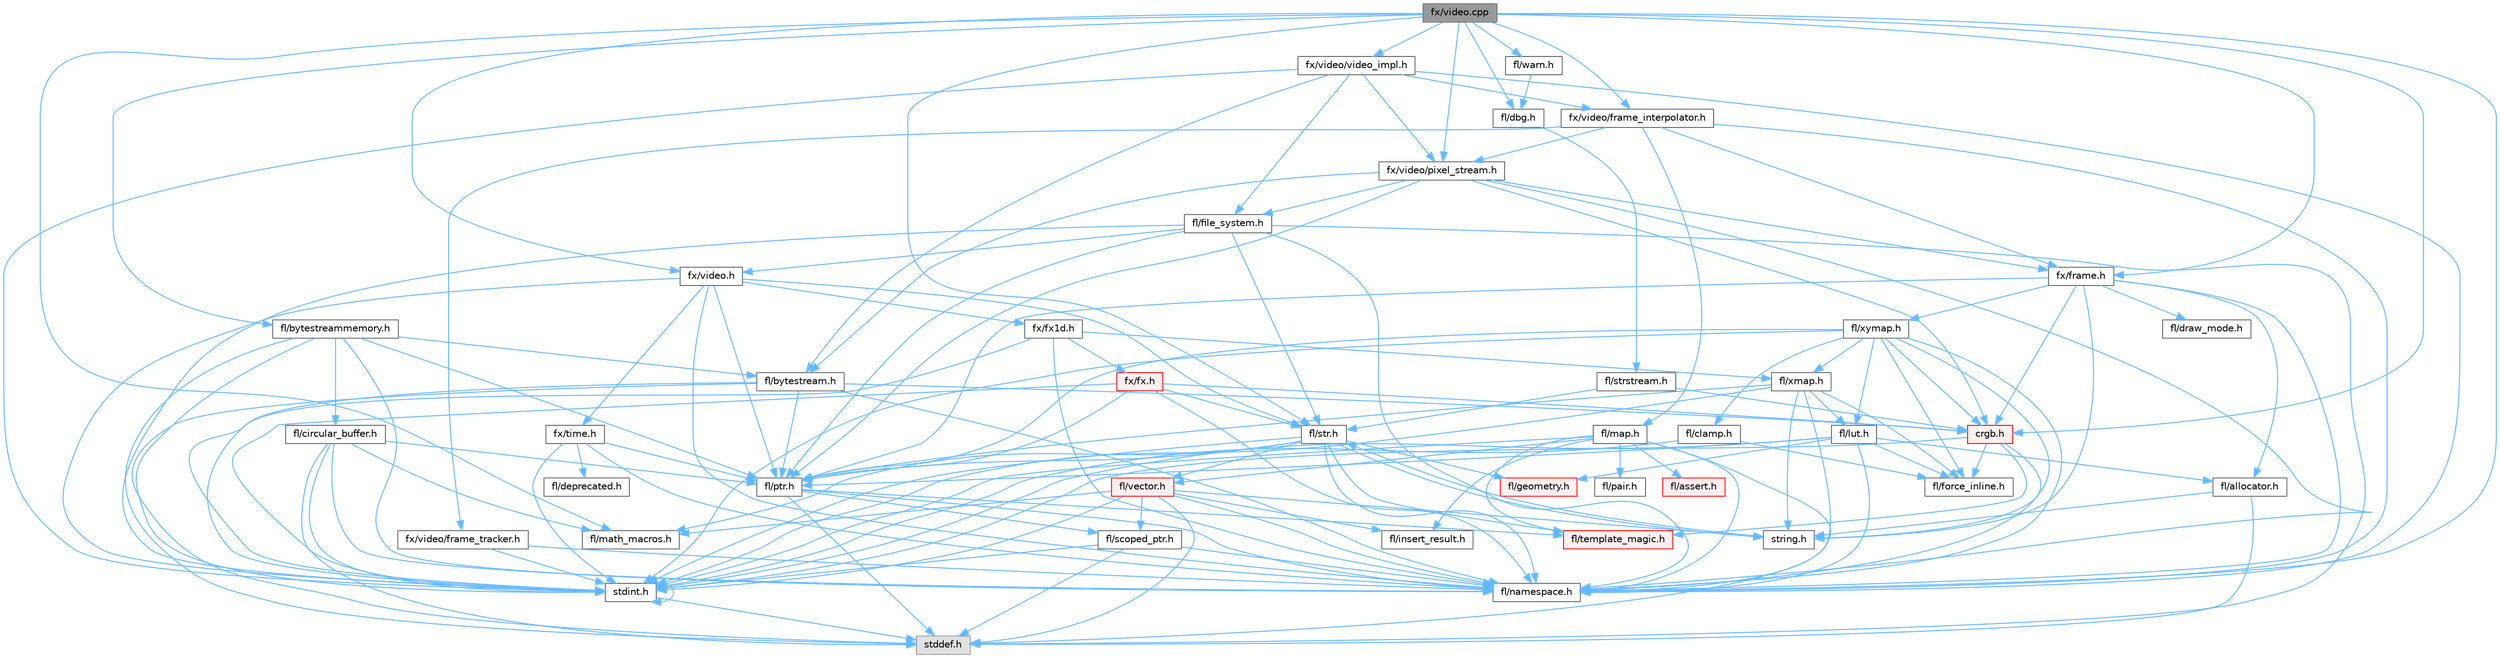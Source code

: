 digraph "fx/video.cpp"
{
 // INTERACTIVE_SVG=YES
 // LATEX_PDF_SIZE
  bgcolor="transparent";
  edge [fontname=Helvetica,fontsize=10,labelfontname=Helvetica,labelfontsize=10];
  node [fontname=Helvetica,fontsize=10,shape=box,height=0.2,width=0.4];
  Node1 [id="Node000001",label="fx/video.cpp",height=0.2,width=0.4,color="gray40", fillcolor="grey60", style="filled", fontcolor="black",tooltip=" "];
  Node1 -> Node2 [id="edge1_Node000001_Node000002",color="steelblue1",style="solid",tooltip=" "];
  Node2 [id="Node000002",label="fx/video.h",height=0.2,width=0.4,color="grey40", fillcolor="white", style="filled",URL="$dd/d78/video_8h.html",tooltip=" "];
  Node2 -> Node3 [id="edge2_Node000002_Node000003",color="steelblue1",style="solid",tooltip=" "];
  Node3 [id="Node000003",label="stdint.h",height=0.2,width=0.4,color="grey40", fillcolor="white", style="filled",URL="$df/dd8/stdint_8h.html",tooltip=" "];
  Node3 -> Node4 [id="edge3_Node000003_Node000004",color="steelblue1",style="solid",tooltip=" "];
  Node4 [id="Node000004",label="stddef.h",height=0.2,width=0.4,color="grey60", fillcolor="#E0E0E0", style="filled",tooltip=" "];
  Node3 -> Node3 [id="edge4_Node000003_Node000003",color="steelblue1",style="solid",tooltip=" "];
  Node2 -> Node5 [id="edge5_Node000002_Node000005",color="steelblue1",style="solid",tooltip=" "];
  Node5 [id="Node000005",label="fl/namespace.h",height=0.2,width=0.4,color="grey40", fillcolor="white", style="filled",URL="$df/d2a/namespace_8h.html",tooltip="Implements the FastLED namespace macros."];
  Node2 -> Node6 [id="edge6_Node000002_Node000006",color="steelblue1",style="solid",tooltip=" "];
  Node6 [id="Node000006",label="fl/ptr.h",height=0.2,width=0.4,color="grey40", fillcolor="white", style="filled",URL="$dd/d98/ptr_8h.html",tooltip=" "];
  Node6 -> Node4 [id="edge7_Node000006_Node000004",color="steelblue1",style="solid",tooltip=" "];
  Node6 -> Node5 [id="edge8_Node000006_Node000005",color="steelblue1",style="solid",tooltip=" "];
  Node6 -> Node7 [id="edge9_Node000006_Node000007",color="steelblue1",style="solid",tooltip=" "];
  Node7 [id="Node000007",label="fl/scoped_ptr.h",height=0.2,width=0.4,color="grey40", fillcolor="white", style="filled",URL="$d0/d44/scoped__ptr_8h.html",tooltip=" "];
  Node7 -> Node4 [id="edge10_Node000007_Node000004",color="steelblue1",style="solid",tooltip=" "];
  Node7 -> Node3 [id="edge11_Node000007_Node000003",color="steelblue1",style="solid",tooltip=" "];
  Node7 -> Node5 [id="edge12_Node000007_Node000005",color="steelblue1",style="solid",tooltip=" "];
  Node6 -> Node8 [id="edge13_Node000006_Node000008",color="steelblue1",style="solid",tooltip=" "];
  Node8 [id="Node000008",label="fl/template_magic.h",height=0.2,width=0.4,color="red", fillcolor="#FFF0F0", style="filled",URL="$d8/d0c/template__magic_8h.html",tooltip=" "];
  Node2 -> Node10 [id="edge14_Node000002_Node000010",color="steelblue1",style="solid",tooltip=" "];
  Node10 [id="Node000010",label="fl/str.h",height=0.2,width=0.4,color="grey40", fillcolor="white", style="filled",URL="$d1/d93/str_8h.html",tooltip=" "];
  Node10 -> Node3 [id="edge15_Node000010_Node000003",color="steelblue1",style="solid",tooltip=" "];
  Node10 -> Node11 [id="edge16_Node000010_Node000011",color="steelblue1",style="solid",tooltip=" "];
  Node11 [id="Node000011",label="string.h",height=0.2,width=0.4,color="grey40", fillcolor="white", style="filled",URL="$da/d66/string_8h.html",tooltip=" "];
  Node11 -> Node10 [id="edge17_Node000011_Node000010",color="steelblue1",style="solid",tooltip=" "];
  Node10 -> Node12 [id="edge18_Node000010_Node000012",color="steelblue1",style="solid",tooltip=" "];
  Node12 [id="Node000012",label="fl/geometry.h",height=0.2,width=0.4,color="red", fillcolor="#FFF0F0", style="filled",URL="$d4/d67/geometry_8h.html",tooltip=" "];
  Node10 -> Node17 [id="edge19_Node000010_Node000017",color="steelblue1",style="solid",tooltip=" "];
  Node17 [id="Node000017",label="fl/math_macros.h",height=0.2,width=0.4,color="grey40", fillcolor="white", style="filled",URL="$d8/db8/math__macros_8h.html",tooltip=" "];
  Node10 -> Node5 [id="edge20_Node000010_Node000005",color="steelblue1",style="solid",tooltip=" "];
  Node10 -> Node6 [id="edge21_Node000010_Node000006",color="steelblue1",style="solid",tooltip=" "];
  Node10 -> Node8 [id="edge22_Node000010_Node000008",color="steelblue1",style="solid",tooltip=" "];
  Node10 -> Node18 [id="edge23_Node000010_Node000018",color="steelblue1",style="solid",tooltip=" "];
  Node18 [id="Node000018",label="fl/vector.h",height=0.2,width=0.4,color="red", fillcolor="#FFF0F0", style="filled",URL="$d6/d68/vector_8h.html",tooltip=" "];
  Node18 -> Node4 [id="edge24_Node000018_Node000004",color="steelblue1",style="solid",tooltip=" "];
  Node18 -> Node3 [id="edge25_Node000018_Node000003",color="steelblue1",style="solid",tooltip=" "];
  Node18 -> Node11 [id="edge26_Node000018_Node000011",color="steelblue1",style="solid",tooltip=" "];
  Node18 -> Node20 [id="edge27_Node000018_Node000020",color="steelblue1",style="solid",tooltip=" "];
  Node20 [id="Node000020",label="fl/insert_result.h",height=0.2,width=0.4,color="grey40", fillcolor="white", style="filled",URL="$d1/d22/insert__result_8h.html",tooltip=" "];
  Node18 -> Node17 [id="edge28_Node000018_Node000017",color="steelblue1",style="solid",tooltip=" "];
  Node18 -> Node5 [id="edge29_Node000018_Node000005",color="steelblue1",style="solid",tooltip=" "];
  Node18 -> Node7 [id="edge30_Node000018_Node000007",color="steelblue1",style="solid",tooltip=" "];
  Node2 -> Node22 [id="edge31_Node000002_Node000022",color="steelblue1",style="solid",tooltip=" "];
  Node22 [id="Node000022",label="fx/fx1d.h",height=0.2,width=0.4,color="grey40", fillcolor="white", style="filled",URL="$da/d81/fx1d_8h.html",tooltip=" "];
  Node22 -> Node3 [id="edge32_Node000022_Node000003",color="steelblue1",style="solid",tooltip=" "];
  Node22 -> Node5 [id="edge33_Node000022_Node000005",color="steelblue1",style="solid",tooltip=" "];
  Node22 -> Node23 [id="edge34_Node000022_Node000023",color="steelblue1",style="solid",tooltip=" "];
  Node23 [id="Node000023",label="fl/xmap.h",height=0.2,width=0.4,color="grey40", fillcolor="white", style="filled",URL="$dd/dcc/xmap_8h.html",tooltip=" "];
  Node23 -> Node3 [id="edge35_Node000023_Node000003",color="steelblue1",style="solid",tooltip=" "];
  Node23 -> Node11 [id="edge36_Node000023_Node000011",color="steelblue1",style="solid",tooltip=" "];
  Node23 -> Node15 [id="edge37_Node000023_Node000015",color="steelblue1",style="solid",tooltip=" "];
  Node15 [id="Node000015",label="fl/force_inline.h",height=0.2,width=0.4,color="grey40", fillcolor="white", style="filled",URL="$d4/d64/force__inline_8h.html",tooltip=" "];
  Node23 -> Node24 [id="edge38_Node000023_Node000024",color="steelblue1",style="solid",tooltip=" "];
  Node24 [id="Node000024",label="fl/lut.h",height=0.2,width=0.4,color="grey40", fillcolor="white", style="filled",URL="$db/d54/lut_8h.html",tooltip=" "];
  Node24 -> Node25 [id="edge39_Node000024_Node000025",color="steelblue1",style="solid",tooltip=" "];
  Node25 [id="Node000025",label="fl/allocator.h",height=0.2,width=0.4,color="grey40", fillcolor="white", style="filled",URL="$da/da9/allocator_8h.html",tooltip=" "];
  Node25 -> Node4 [id="edge40_Node000025_Node000004",color="steelblue1",style="solid",tooltip=" "];
  Node25 -> Node11 [id="edge41_Node000025_Node000011",color="steelblue1",style="solid",tooltip=" "];
  Node24 -> Node15 [id="edge42_Node000024_Node000015",color="steelblue1",style="solid",tooltip=" "];
  Node24 -> Node6 [id="edge43_Node000024_Node000006",color="steelblue1",style="solid",tooltip=" "];
  Node24 -> Node3 [id="edge44_Node000024_Node000003",color="steelblue1",style="solid",tooltip=" "];
  Node24 -> Node12 [id="edge45_Node000024_Node000012",color="steelblue1",style="solid",tooltip=" "];
  Node24 -> Node5 [id="edge46_Node000024_Node000005",color="steelblue1",style="solid",tooltip=" "];
  Node23 -> Node6 [id="edge47_Node000023_Node000006",color="steelblue1",style="solid",tooltip=" "];
  Node23 -> Node5 [id="edge48_Node000023_Node000005",color="steelblue1",style="solid",tooltip=" "];
  Node22 -> Node26 [id="edge49_Node000022_Node000026",color="steelblue1",style="solid",tooltip=" "];
  Node26 [id="Node000026",label="fx/fx.h",height=0.2,width=0.4,color="red", fillcolor="#FFF0F0", style="filled",URL="$d2/d0c/fx_8h.html",tooltip=" "];
  Node26 -> Node3 [id="edge50_Node000026_Node000003",color="steelblue1",style="solid",tooltip=" "];
  Node26 -> Node27 [id="edge51_Node000026_Node000027",color="steelblue1",style="solid",tooltip=" "];
  Node27 [id="Node000027",label="crgb.h",height=0.2,width=0.4,color="red", fillcolor="#FFF0F0", style="filled",URL="$db/dd1/crgb_8h.html",tooltip="Defines the red, green, and blue (RGB) pixel struct."];
  Node27 -> Node3 [id="edge52_Node000027_Node000003",color="steelblue1",style="solid",tooltip=" "];
  Node27 -> Node5 [id="edge53_Node000027_Node000005",color="steelblue1",style="solid",tooltip=" "];
  Node27 -> Node15 [id="edge54_Node000027_Node000015",color="steelblue1",style="solid",tooltip=" "];
  Node27 -> Node8 [id="edge55_Node000027_Node000008",color="steelblue1",style="solid",tooltip=" "];
  Node26 -> Node5 [id="edge56_Node000026_Node000005",color="steelblue1",style="solid",tooltip=" "];
  Node26 -> Node6 [id="edge57_Node000026_Node000006",color="steelblue1",style="solid",tooltip=" "];
  Node26 -> Node10 [id="edge58_Node000026_Node000010",color="steelblue1",style="solid",tooltip=" "];
  Node2 -> Node34 [id="edge59_Node000002_Node000034",color="steelblue1",style="solid",tooltip=" "];
  Node34 [id="Node000034",label="fx/time.h",height=0.2,width=0.4,color="grey40", fillcolor="white", style="filled",URL="$de/df7/time_8h.html",tooltip=" "];
  Node34 -> Node3 [id="edge60_Node000034_Node000003",color="steelblue1",style="solid",tooltip=" "];
  Node34 -> Node35 [id="edge61_Node000034_Node000035",color="steelblue1",style="solid",tooltip=" "];
  Node35 [id="Node000035",label="fl/deprecated.h",height=0.2,width=0.4,color="grey40", fillcolor="white", style="filled",URL="$d4/dce/deprecated_8h.html",tooltip=" "];
  Node34 -> Node5 [id="edge62_Node000034_Node000005",color="steelblue1",style="solid",tooltip=" "];
  Node34 -> Node6 [id="edge63_Node000034_Node000006",color="steelblue1",style="solid",tooltip=" "];
  Node1 -> Node27 [id="edge64_Node000001_Node000027",color="steelblue1",style="solid",tooltip=" "];
  Node1 -> Node36 [id="edge65_Node000001_Node000036",color="steelblue1",style="solid",tooltip=" "];
  Node36 [id="Node000036",label="fl/bytestreammemory.h",height=0.2,width=0.4,color="grey40", fillcolor="white", style="filled",URL="$d1/d24/bytestreammemory_8h.html",tooltip=" "];
  Node36 -> Node4 [id="edge66_Node000036_Node000004",color="steelblue1",style="solid",tooltip=" "];
  Node36 -> Node3 [id="edge67_Node000036_Node000003",color="steelblue1",style="solid",tooltip=" "];
  Node36 -> Node5 [id="edge68_Node000036_Node000005",color="steelblue1",style="solid",tooltip=" "];
  Node36 -> Node6 [id="edge69_Node000036_Node000006",color="steelblue1",style="solid",tooltip=" "];
  Node36 -> Node37 [id="edge70_Node000036_Node000037",color="steelblue1",style="solid",tooltip=" "];
  Node37 [id="Node000037",label="fl/bytestream.h",height=0.2,width=0.4,color="grey40", fillcolor="white", style="filled",URL="$dd/d2b/bytestream_8h.html",tooltip=" "];
  Node37 -> Node4 [id="edge71_Node000037_Node000004",color="steelblue1",style="solid",tooltip=" "];
  Node37 -> Node3 [id="edge72_Node000037_Node000003",color="steelblue1",style="solid",tooltip=" "];
  Node37 -> Node5 [id="edge73_Node000037_Node000005",color="steelblue1",style="solid",tooltip=" "];
  Node37 -> Node6 [id="edge74_Node000037_Node000006",color="steelblue1",style="solid",tooltip=" "];
  Node37 -> Node27 [id="edge75_Node000037_Node000027",color="steelblue1",style="solid",tooltip=" "];
  Node36 -> Node38 [id="edge76_Node000036_Node000038",color="steelblue1",style="solid",tooltip=" "];
  Node38 [id="Node000038",label="fl/circular_buffer.h",height=0.2,width=0.4,color="grey40", fillcolor="white", style="filled",URL="$d9/d43/circular__buffer_8h.html",tooltip=" "];
  Node38 -> Node17 [id="edge77_Node000038_Node000017",color="steelblue1",style="solid",tooltip=" "];
  Node38 -> Node5 [id="edge78_Node000038_Node000005",color="steelblue1",style="solid",tooltip=" "];
  Node38 -> Node6 [id="edge79_Node000038_Node000006",color="steelblue1",style="solid",tooltip=" "];
  Node38 -> Node4 [id="edge80_Node000038_Node000004",color="steelblue1",style="solid",tooltip=" "];
  Node38 -> Node3 [id="edge81_Node000038_Node000003",color="steelblue1",style="solid",tooltip=" "];
  Node1 -> Node39 [id="edge82_Node000001_Node000039",color="steelblue1",style="solid",tooltip=" "];
  Node39 [id="Node000039",label="fl/dbg.h",height=0.2,width=0.4,color="grey40", fillcolor="white", style="filled",URL="$d6/d01/dbg_8h.html",tooltip=" "];
  Node39 -> Node40 [id="edge83_Node000039_Node000040",color="steelblue1",style="solid",tooltip=" "];
  Node40 [id="Node000040",label="fl/strstream.h",height=0.2,width=0.4,color="grey40", fillcolor="white", style="filled",URL="$d8/d00/strstream_8h.html",tooltip=" "];
  Node40 -> Node27 [id="edge84_Node000040_Node000027",color="steelblue1",style="solid",tooltip=" "];
  Node40 -> Node10 [id="edge85_Node000040_Node000010",color="steelblue1",style="solid",tooltip=" "];
  Node1 -> Node17 [id="edge86_Node000001_Node000017",color="steelblue1",style="solid",tooltip=" "];
  Node1 -> Node10 [id="edge87_Node000001_Node000010",color="steelblue1",style="solid",tooltip=" "];
  Node1 -> Node41 [id="edge88_Node000001_Node000041",color="steelblue1",style="solid",tooltip=" "];
  Node41 [id="Node000041",label="fl/warn.h",height=0.2,width=0.4,color="grey40", fillcolor="white", style="filled",URL="$de/d77/warn_8h.html",tooltip=" "];
  Node41 -> Node39 [id="edge89_Node000041_Node000039",color="steelblue1",style="solid",tooltip=" "];
  Node1 -> Node42 [id="edge90_Node000001_Node000042",color="steelblue1",style="solid",tooltip=" "];
  Node42 [id="Node000042",label="fx/frame.h",height=0.2,width=0.4,color="grey40", fillcolor="white", style="filled",URL="$df/d7d/frame_8h.html",tooltip=" "];
  Node42 -> Node11 [id="edge91_Node000042_Node000011",color="steelblue1",style="solid",tooltip=" "];
  Node42 -> Node27 [id="edge92_Node000042_Node000027",color="steelblue1",style="solid",tooltip=" "];
  Node42 -> Node5 [id="edge93_Node000042_Node000005",color="steelblue1",style="solid",tooltip=" "];
  Node42 -> Node6 [id="edge94_Node000042_Node000006",color="steelblue1",style="solid",tooltip=" "];
  Node42 -> Node43 [id="edge95_Node000042_Node000043",color="steelblue1",style="solid",tooltip=" "];
  Node43 [id="Node000043",label="fl/xymap.h",height=0.2,width=0.4,color="grey40", fillcolor="white", style="filled",URL="$da/d61/xymap_8h.html",tooltip=" "];
  Node43 -> Node3 [id="edge96_Node000043_Node000003",color="steelblue1",style="solid",tooltip=" "];
  Node43 -> Node11 [id="edge97_Node000043_Node000011",color="steelblue1",style="solid",tooltip=" "];
  Node43 -> Node27 [id="edge98_Node000043_Node000027",color="steelblue1",style="solid",tooltip=" "];
  Node43 -> Node14 [id="edge99_Node000043_Node000014",color="steelblue1",style="solid",tooltip=" "];
  Node14 [id="Node000014",label="fl/clamp.h",height=0.2,width=0.4,color="grey40", fillcolor="white", style="filled",URL="$d6/dd3/clamp_8h.html",tooltip=" "];
  Node14 -> Node3 [id="edge100_Node000014_Node000003",color="steelblue1",style="solid",tooltip=" "];
  Node14 -> Node15 [id="edge101_Node000014_Node000015",color="steelblue1",style="solid",tooltip=" "];
  Node43 -> Node15 [id="edge102_Node000043_Node000015",color="steelblue1",style="solid",tooltip=" "];
  Node43 -> Node24 [id="edge103_Node000043_Node000024",color="steelblue1",style="solid",tooltip=" "];
  Node43 -> Node5 [id="edge104_Node000043_Node000005",color="steelblue1",style="solid",tooltip=" "];
  Node43 -> Node6 [id="edge105_Node000043_Node000006",color="steelblue1",style="solid",tooltip=" "];
  Node43 -> Node23 [id="edge106_Node000043_Node000023",color="steelblue1",style="solid",tooltip=" "];
  Node42 -> Node25 [id="edge107_Node000042_Node000025",color="steelblue1",style="solid",tooltip=" "];
  Node42 -> Node44 [id="edge108_Node000042_Node000044",color="steelblue1",style="solid",tooltip=" "];
  Node44 [id="Node000044",label="fl/draw_mode.h",height=0.2,width=0.4,color="grey40", fillcolor="white", style="filled",URL="$d9/d35/draw__mode_8h.html",tooltip=" "];
  Node1 -> Node45 [id="edge109_Node000001_Node000045",color="steelblue1",style="solid",tooltip=" "];
  Node45 [id="Node000045",label="fx/video/frame_interpolator.h",height=0.2,width=0.4,color="grey40", fillcolor="white", style="filled",URL="$d3/dda/frame__interpolator_8h.html",tooltip=" "];
  Node45 -> Node46 [id="edge110_Node000045_Node000046",color="steelblue1",style="solid",tooltip=" "];
  Node46 [id="Node000046",label="fl/map.h",height=0.2,width=0.4,color="grey40", fillcolor="white", style="filled",URL="$dc/db7/map_8h.html",tooltip=" "];
  Node46 -> Node4 [id="edge111_Node000046_Node000004",color="steelblue1",style="solid",tooltip=" "];
  Node46 -> Node3 [id="edge112_Node000046_Node000003",color="steelblue1",style="solid",tooltip=" "];
  Node46 -> Node47 [id="edge113_Node000046_Node000047",color="steelblue1",style="solid",tooltip=" "];
  Node47 [id="Node000047",label="fl/assert.h",height=0.2,width=0.4,color="red", fillcolor="#FFF0F0", style="filled",URL="$dc/da7/assert_8h.html",tooltip=" "];
  Node46 -> Node20 [id="edge114_Node000046_Node000020",color="steelblue1",style="solid",tooltip=" "];
  Node46 -> Node5 [id="edge115_Node000046_Node000005",color="steelblue1",style="solid",tooltip=" "];
  Node46 -> Node49 [id="edge116_Node000046_Node000049",color="steelblue1",style="solid",tooltip=" "];
  Node49 [id="Node000049",label="fl/pair.h",height=0.2,width=0.4,color="grey40", fillcolor="white", style="filled",URL="$d3/d41/pair_8h.html",tooltip=" "];
  Node46 -> Node8 [id="edge117_Node000046_Node000008",color="steelblue1",style="solid",tooltip=" "];
  Node46 -> Node18 [id="edge118_Node000046_Node000018",color="steelblue1",style="solid",tooltip=" "];
  Node45 -> Node5 [id="edge119_Node000045_Node000005",color="steelblue1",style="solid",tooltip=" "];
  Node45 -> Node42 [id="edge120_Node000045_Node000042",color="steelblue1",style="solid",tooltip=" "];
  Node45 -> Node50 [id="edge121_Node000045_Node000050",color="steelblue1",style="solid",tooltip=" "];
  Node50 [id="Node000050",label="fx/video/frame_tracker.h",height=0.2,width=0.4,color="grey40", fillcolor="white", style="filled",URL="$d2/df7/frame__tracker_8h.html",tooltip=" "];
  Node50 -> Node3 [id="edge122_Node000050_Node000003",color="steelblue1",style="solid",tooltip=" "];
  Node50 -> Node5 [id="edge123_Node000050_Node000005",color="steelblue1",style="solid",tooltip=" "];
  Node45 -> Node51 [id="edge124_Node000045_Node000051",color="steelblue1",style="solid",tooltip=" "];
  Node51 [id="Node000051",label="fx/video/pixel_stream.h",height=0.2,width=0.4,color="grey40", fillcolor="white", style="filled",URL="$d3/dfa/pixel__stream_8h.html",tooltip=" "];
  Node51 -> Node27 [id="edge125_Node000051_Node000027",color="steelblue1",style="solid",tooltip=" "];
  Node51 -> Node37 [id="edge126_Node000051_Node000037",color="steelblue1",style="solid",tooltip=" "];
  Node51 -> Node52 [id="edge127_Node000051_Node000052",color="steelblue1",style="solid",tooltip=" "];
  Node52 [id="Node000052",label="fl/file_system.h",height=0.2,width=0.4,color="grey40", fillcolor="white", style="filled",URL="$d6/d8d/file__system_8h.html",tooltip=" "];
  Node52 -> Node4 [id="edge128_Node000052_Node000004",color="steelblue1",style="solid",tooltip=" "];
  Node52 -> Node3 [id="edge129_Node000052_Node000003",color="steelblue1",style="solid",tooltip=" "];
  Node52 -> Node5 [id="edge130_Node000052_Node000005",color="steelblue1",style="solid",tooltip=" "];
  Node52 -> Node6 [id="edge131_Node000052_Node000006",color="steelblue1",style="solid",tooltip=" "];
  Node52 -> Node10 [id="edge132_Node000052_Node000010",color="steelblue1",style="solid",tooltip=" "];
  Node52 -> Node2 [id="edge133_Node000052_Node000002",color="steelblue1",style="solid",tooltip=" "];
  Node51 -> Node5 [id="edge134_Node000051_Node000005",color="steelblue1",style="solid",tooltip=" "];
  Node51 -> Node6 [id="edge135_Node000051_Node000006",color="steelblue1",style="solid",tooltip=" "];
  Node51 -> Node42 [id="edge136_Node000051_Node000042",color="steelblue1",style="solid",tooltip=" "];
  Node1 -> Node51 [id="edge137_Node000001_Node000051",color="steelblue1",style="solid",tooltip=" "];
  Node1 -> Node53 [id="edge138_Node000001_Node000053",color="steelblue1",style="solid",tooltip=" "];
  Node53 [id="Node000053",label="fx/video/video_impl.h",height=0.2,width=0.4,color="grey40", fillcolor="white", style="filled",URL="$d5/d82/video__impl_8h.html",tooltip=" "];
  Node53 -> Node37 [id="edge139_Node000053_Node000037",color="steelblue1",style="solid",tooltip=" "];
  Node53 -> Node52 [id="edge140_Node000053_Node000052",color="steelblue1",style="solid",tooltip=" "];
  Node53 -> Node45 [id="edge141_Node000053_Node000045",color="steelblue1",style="solid",tooltip=" "];
  Node53 -> Node51 [id="edge142_Node000053_Node000051",color="steelblue1",style="solid",tooltip=" "];
  Node53 -> Node3 [id="edge143_Node000053_Node000003",color="steelblue1",style="solid",tooltip=" "];
  Node53 -> Node5 [id="edge144_Node000053_Node000005",color="steelblue1",style="solid",tooltip=" "];
  Node1 -> Node5 [id="edge145_Node000001_Node000005",color="steelblue1",style="solid",tooltip=" "];
}
